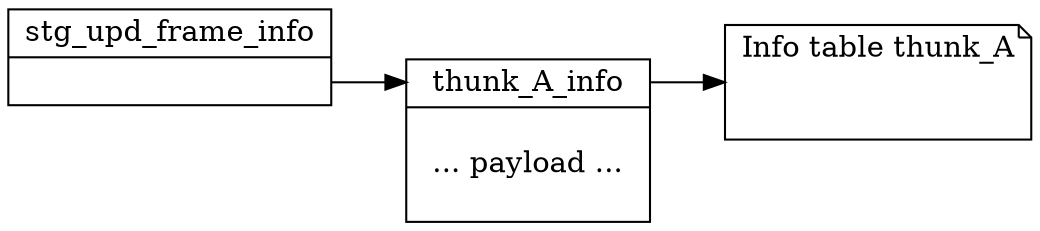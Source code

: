 digraph {
    node [shape=record];

    update_frame
    [label=" <top> stg_upd_frame_info \
           | <updatee> \
           "]

    thunk
    [label=" <top> thunk_A_info \
           | \n ... payload ... \n\n  \
           "]

    thunk_A_info
    [shape=note, label="Info table thunk_A\n\n\n"]

    update_frame:updatee -> thunk:top
    thunk:top -> thunk_A_info

  rankdir="LR"
}
